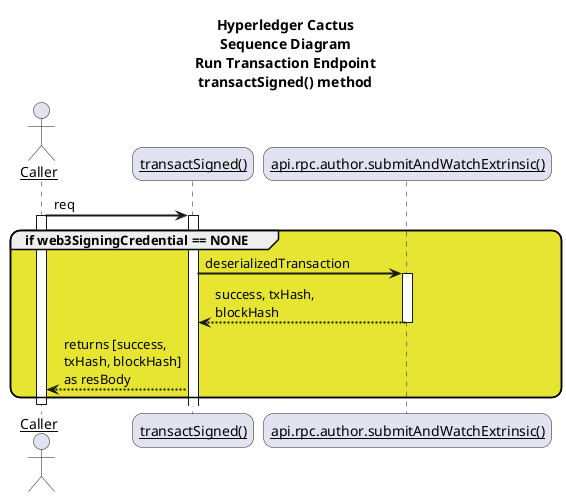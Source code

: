 @startuml
title Hyperledger Cactus\nSequence Diagram\nRun Transaction Endpoint\ntransactSigned() method

skinparam sequenceArrowThickness 2
skinparam roundcorner 20
skinparam maxmessagesize 120
skinparam sequenceParticipant underline

actor "Caller" as caller
participant "transactSigned()" as ts
participant "api.rpc.author.submitAndWatchExtrinsic()" as aras

caller -> ts: req
activate caller
group #e6e632 if web3SigningCredential == NONE
    activate ts
    ts -> aras: deserializedTransaction
    activate aras
    aras --> ts: success, txHash, blockHash
    deactivate aras
ts --> caller: returns [success, txHash, blockHash] as resBody
end
deactivate caller
@enduml